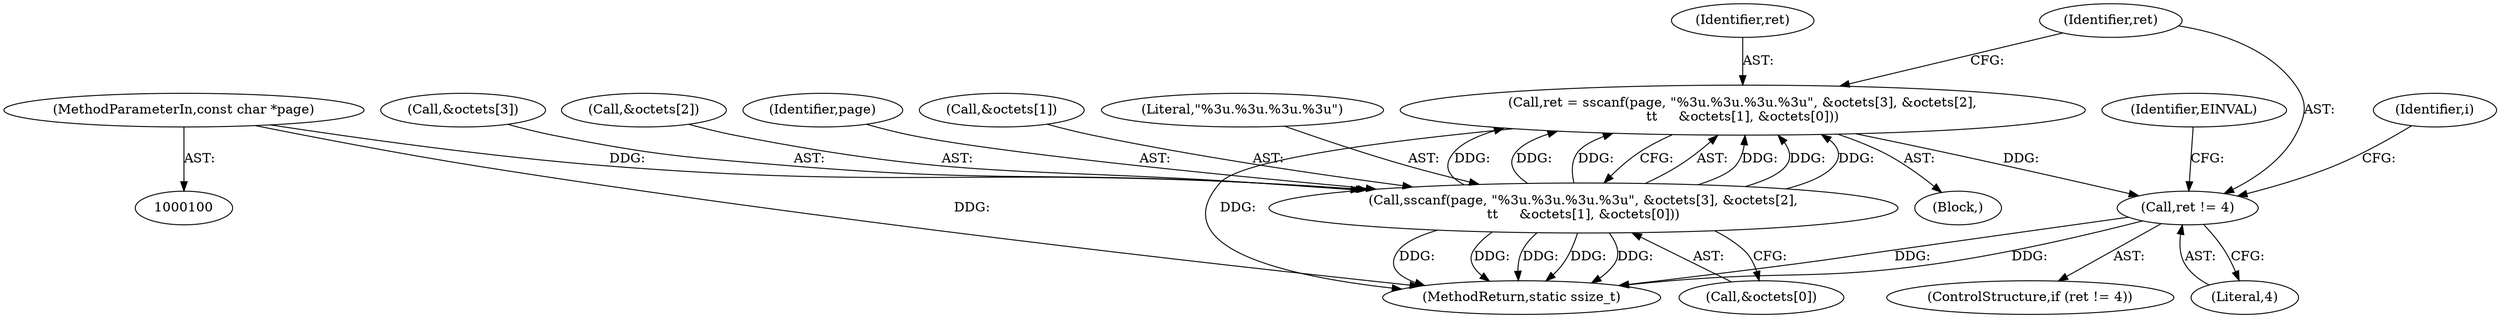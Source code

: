 digraph "0_linux_853bc26a7ea39e354b9f8889ae7ad1492ffa28d2@API" {
"1000120" [label="(Call,ret = sscanf(page, \"%3u.%3u.%3u.%3u\", &octets[3], &octets[2],\n\t\t     &octets[1], &octets[0]))"];
"1000122" [label="(Call,sscanf(page, \"%3u.%3u.%3u.%3u\", &octets[3], &octets[2],\n\t\t     &octets[1], &octets[0]))"];
"1000102" [label="(MethodParameterIn,const char *page)"];
"1000142" [label="(Call,ret != 4)"];
"1000125" [label="(Call,&octets[3])"];
"1000129" [label="(Call,&octets[2])"];
"1000122" [label="(Call,sscanf(page, \"%3u.%3u.%3u.%3u\", &octets[3], &octets[2],\n\t\t     &octets[1], &octets[0]))"];
"1000121" [label="(Identifier,ret)"];
"1000123" [label="(Identifier,page)"];
"1000143" [label="(Identifier,ret)"];
"1000144" [label="(Literal,4)"];
"1000150" [label="(Identifier,i)"];
"1000104" [label="(Block,)"];
"1000133" [label="(Call,&octets[1])"];
"1000124" [label="(Literal,\"%3u.%3u.%3u.%3u\")"];
"1000102" [label="(MethodParameterIn,const char *page)"];
"1000262" [label="(MethodReturn,static ssize_t)"];
"1000141" [label="(ControlStructure,if (ret != 4))"];
"1000147" [label="(Identifier,EINVAL)"];
"1000142" [label="(Call,ret != 4)"];
"1000137" [label="(Call,&octets[0])"];
"1000120" [label="(Call,ret = sscanf(page, \"%3u.%3u.%3u.%3u\", &octets[3], &octets[2],\n\t\t     &octets[1], &octets[0]))"];
"1000120" -> "1000104"  [label="AST: "];
"1000120" -> "1000122"  [label="CFG: "];
"1000121" -> "1000120"  [label="AST: "];
"1000122" -> "1000120"  [label="AST: "];
"1000143" -> "1000120"  [label="CFG: "];
"1000120" -> "1000262"  [label="DDG: "];
"1000122" -> "1000120"  [label="DDG: "];
"1000122" -> "1000120"  [label="DDG: "];
"1000122" -> "1000120"  [label="DDG: "];
"1000122" -> "1000120"  [label="DDG: "];
"1000122" -> "1000120"  [label="DDG: "];
"1000122" -> "1000120"  [label="DDG: "];
"1000120" -> "1000142"  [label="DDG: "];
"1000122" -> "1000137"  [label="CFG: "];
"1000123" -> "1000122"  [label="AST: "];
"1000124" -> "1000122"  [label="AST: "];
"1000125" -> "1000122"  [label="AST: "];
"1000129" -> "1000122"  [label="AST: "];
"1000133" -> "1000122"  [label="AST: "];
"1000137" -> "1000122"  [label="AST: "];
"1000122" -> "1000262"  [label="DDG: "];
"1000122" -> "1000262"  [label="DDG: "];
"1000122" -> "1000262"  [label="DDG: "];
"1000122" -> "1000262"  [label="DDG: "];
"1000122" -> "1000262"  [label="DDG: "];
"1000102" -> "1000122"  [label="DDG: "];
"1000102" -> "1000100"  [label="AST: "];
"1000102" -> "1000262"  [label="DDG: "];
"1000142" -> "1000141"  [label="AST: "];
"1000142" -> "1000144"  [label="CFG: "];
"1000143" -> "1000142"  [label="AST: "];
"1000144" -> "1000142"  [label="AST: "];
"1000147" -> "1000142"  [label="CFG: "];
"1000150" -> "1000142"  [label="CFG: "];
"1000142" -> "1000262"  [label="DDG: "];
"1000142" -> "1000262"  [label="DDG: "];
}
